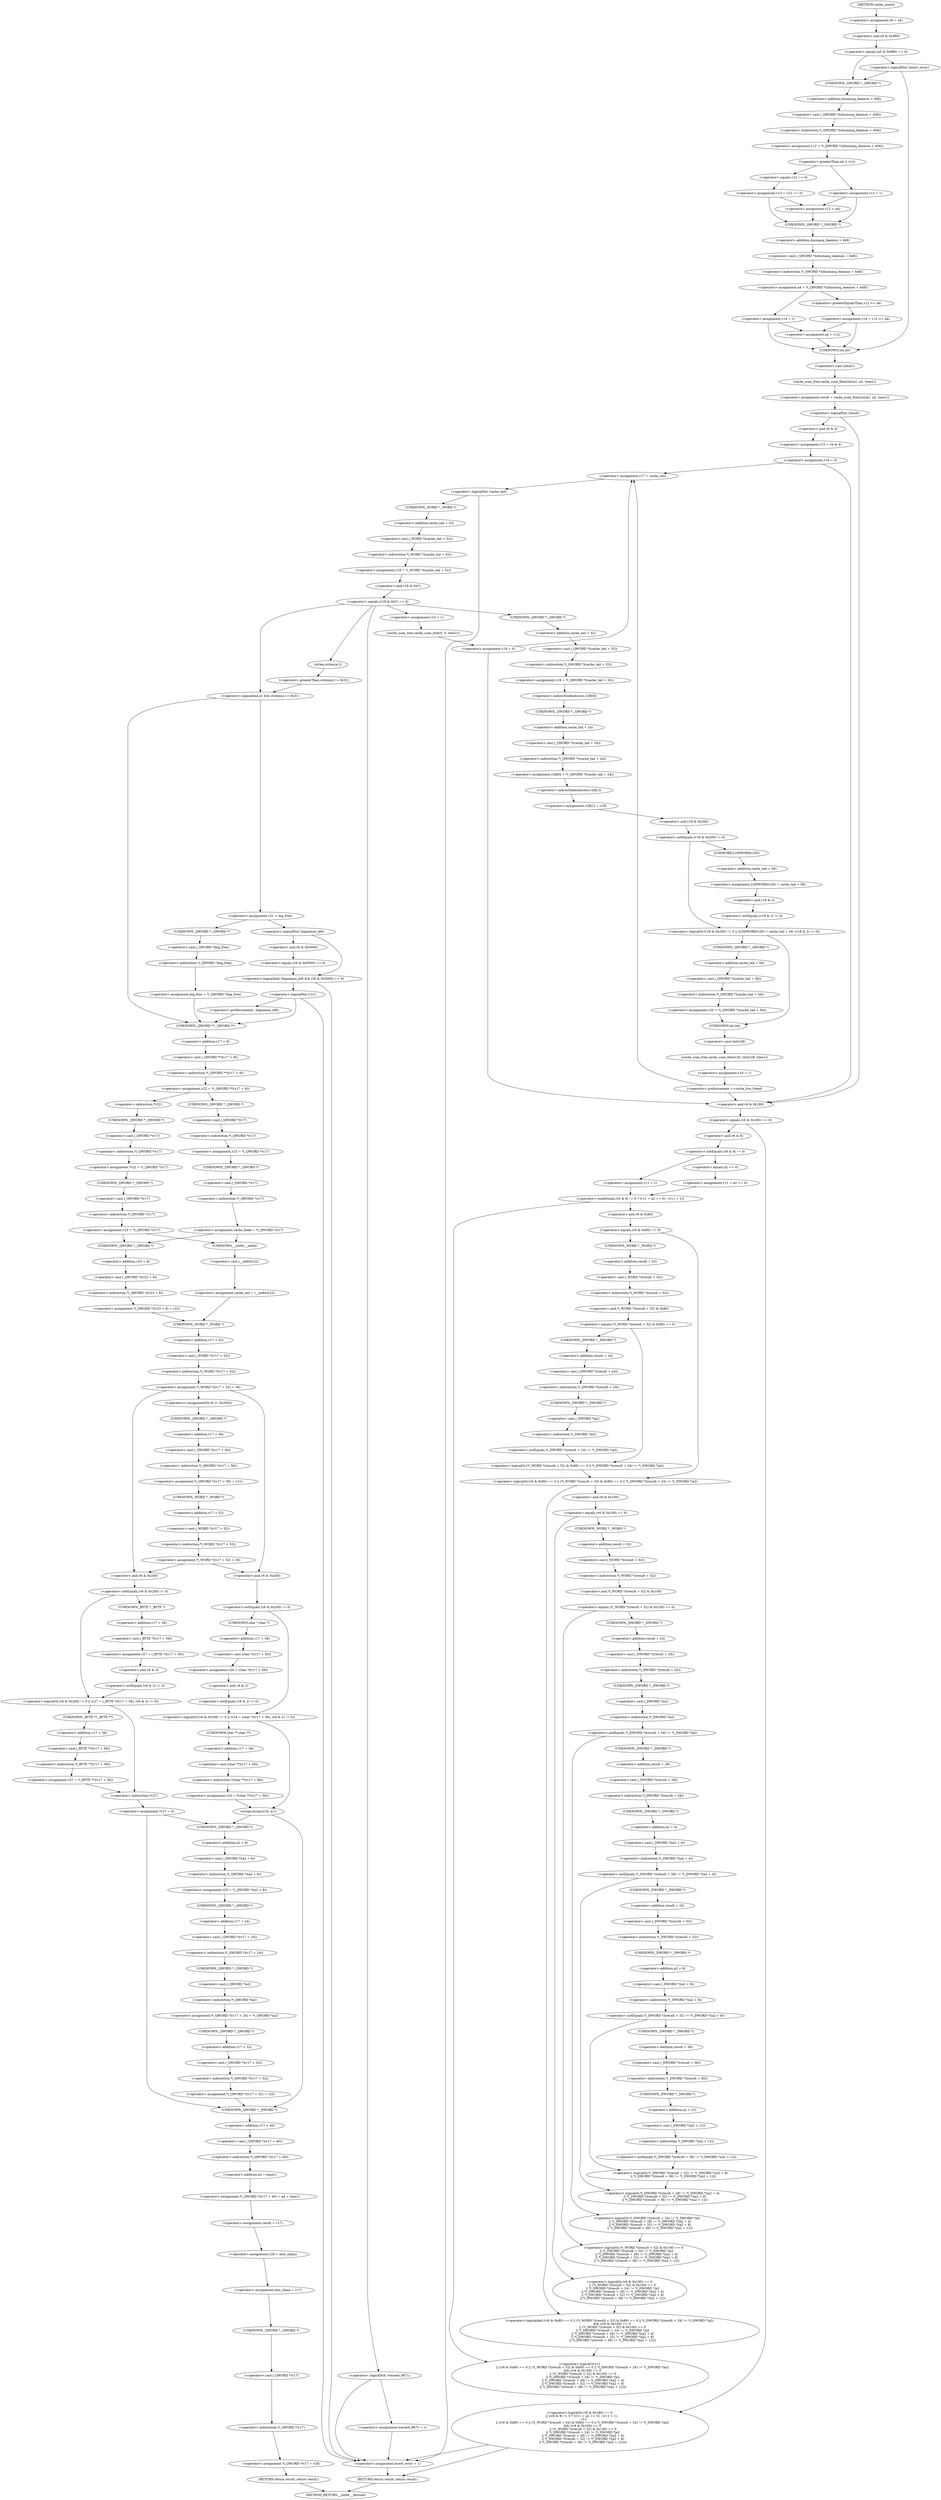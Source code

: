 digraph cache_insert {  
"1000148" [label = "(<operator>.assignment,v6 = a5)" ]
"1000152" [label = "(<operator>.equals,(a5 & 0x980) == 0)" ]
"1000153" [label = "(<operator>.and,a5 & 0x980)" ]
"1000159" [label = "(<operator>.logicalNot,!insert_error)" ]
"1000163" [label = "(<operator>.assignment,v12 = *(_QWORD *)(dnsmasq_daemon + 456))" ]
"1000165" [label = "(<operator>.indirection,*(_QWORD *)(dnsmasq_daemon + 456))" ]
"1000166" [label = "(<operator>.cast,(_QWORD *)(dnsmasq_daemon + 456))" ]
"1000167" [label = "(UNKNOWN,_QWORD *,_QWORD *)" ]
"1000168" [label = "(<operator>.addition,dnsmasq_daemon + 456)" ]
"1000172" [label = "(<operator>.greaterThan,a4 > v12)" ]
"1000175" [label = "(<operator>.assignment,v13 = v12 == 0)" ]
"1000177" [label = "(<operator>.equals,v12 == 0)" ]
"1000181" [label = "(<operator>.assignment,v13 = 1)" ]
"1000186" [label = "(<operator>.assignment,v12 = a4)" ]
"1000189" [label = "(<operator>.assignment,a4 = *(_QWORD *)(dnsmasq_daemon + 448))" ]
"1000191" [label = "(<operator>.indirection,*(_QWORD *)(dnsmasq_daemon + 448))" ]
"1000192" [label = "(<operator>.cast,(_QWORD *)(dnsmasq_daemon + 448))" ]
"1000193" [label = "(UNKNOWN,_QWORD *,_QWORD *)" ]
"1000194" [label = "(<operator>.addition,dnsmasq_daemon + 448)" ]
"1000199" [label = "(<operator>.assignment,v14 = v12 >= a4)" ]
"1000201" [label = "(<operator>.greaterEqualsThan,v12 >= a4)" ]
"1000205" [label = "(<operator>.assignment,v14 = 1)" ]
"1000210" [label = "(<operator>.assignment,a4 = v12)" ]
"1000217" [label = "(<operator>.assignment,result = cache_scan_free((int)a1, a2, time1))" ]
"1000219" [label = "(cache_scan_free,cache_scan_free((int)a1, a2, time1))" ]
"1000220" [label = "(<operator>.cast,(int)a1)" ]
"1000221" [label = "(UNKNOWN,int,int)" ]
"1000226" [label = "(<operator>.logicalNot,!result)" ]
"1000229" [label = "(<operator>.assignment,v15 = v6 & 4)" ]
"1000231" [label = "(<operator>.and,v6 & 4)" ]
"1000234" [label = "(<operator>.assignment,v16 = 0)" ]
"1000240" [label = "(<operator>.assignment,v17 = cache_tail)" ]
"1000244" [label = "(<operator>.logicalNot,!cache_tail)" ]
"1000247" [label = "(<operator>.assignment,v18 = *(_WORD *)(cache_tail + 52))" ]
"1000249" [label = "(<operator>.indirection,*(_WORD *)(cache_tail + 52))" ]
"1000250" [label = "(<operator>.cast,(_WORD *)(cache_tail + 52))" ]
"1000251" [label = "(UNKNOWN,_WORD *,_WORD *)" ]
"1000252" [label = "(<operator>.addition,cache_tail + 52)" ]
"1000256" [label = "(<operator>.equals,(v18 & 0xC) == 0)" ]
"1000257" [label = "(<operator>.and,v18 & 0xC)" ]
"1000263" [label = "(<operator>.logicalAnd,a1 && strlen(a1) > 0x31)" ]
"1000265" [label = "(<operator>.greaterThan,strlen(a1) > 0x31)" ]
"1000266" [label = "(strlen,strlen(a1))" ]
"1000270" [label = "(<operator>.assignment,v21 = big_free)" ]
"1000276" [label = "(<operator>.assignment,big_free = *(_QWORD *)big_free)" ]
"1000278" [label = "(<operator>.indirection,*(_QWORD *)big_free)" ]
"1000279" [label = "(<operator>.cast,(_QWORD *)big_free)" ]
"1000280" [label = "(UNKNOWN,_QWORD *,_QWORD *)" ]
"1000285" [label = "(<operator>.logicalAnd,!bignames_left && (v6 & 0x5000) == 0)" ]
"1000286" [label = "(<operator>.logicalNot,!bignames_left)" ]
"1000288" [label = "(<operator>.equals,(v6 & 0x5000) == 0)" ]
"1000289" [label = "(<operator>.and,v6 & 0x5000)" ]
"1000295" [label = "(<operator>.logicalNot,!v21)" ]
"1000300" [label = "(<operator>.preDecrement,--bignames_left)" ]
"1000305" [label = "(<operator>.assignment,v22 = *(_QWORD **)(v17 + 8))" ]
"1000307" [label = "(<operator>.indirection,*(_QWORD **)(v17 + 8))" ]
"1000308" [label = "(<operator>.cast,(_QWORD **)(v17 + 8))" ]
"1000309" [label = "(UNKNOWN,_QWORD **,_QWORD **)" ]
"1000310" [label = "(<operator>.addition,v17 + 8)" ]
"1000316" [label = "(<operator>.assignment,*v22 = *(_QWORD *)v17)" ]
"1000317" [label = "(<operator>.indirection,*v22)" ]
"1000319" [label = "(<operator>.indirection,*(_QWORD *)v17)" ]
"1000320" [label = "(<operator>.cast,(_QWORD *)v17)" ]
"1000321" [label = "(UNKNOWN,_QWORD *,_QWORD *)" ]
"1000323" [label = "(<operator>.assignment,v23 = *(_QWORD *)v17)" ]
"1000325" [label = "(<operator>.indirection,*(_QWORD *)v17)" ]
"1000326" [label = "(<operator>.cast,(_QWORD *)v17)" ]
"1000327" [label = "(UNKNOWN,_QWORD *,_QWORD *)" ]
"1000331" [label = "(<operator>.assignment,v23 = *(_QWORD *)v17)" ]
"1000333" [label = "(<operator>.indirection,*(_QWORD *)v17)" ]
"1000334" [label = "(<operator>.cast,(_QWORD *)v17)" ]
"1000335" [label = "(UNKNOWN,_QWORD *,_QWORD *)" ]
"1000337" [label = "(<operator>.assignment,cache_head = *(_QWORD *)v17)" ]
"1000339" [label = "(<operator>.indirection,*(_QWORD *)v17)" ]
"1000340" [label = "(<operator>.cast,(_QWORD *)v17)" ]
"1000341" [label = "(UNKNOWN,_QWORD *,_QWORD *)" ]
"1000345" [label = "(<operator>.assignment,*(_QWORD *)(v23 + 8) = v22)" ]
"1000346" [label = "(<operator>.indirection,*(_QWORD *)(v23 + 8))" ]
"1000347" [label = "(<operator>.cast,(_QWORD *)(v23 + 8))" ]
"1000348" [label = "(UNKNOWN,_QWORD *,_QWORD *)" ]
"1000349" [label = "(<operator>.addition,v23 + 8)" ]
"1000354" [label = "(<operator>.assignment,cache_tail = (__int64)v22)" ]
"1000356" [label = "(<operator>.cast,(__int64)v22)" ]
"1000357" [label = "(UNKNOWN,__int64,__int64)" ]
"1000359" [label = "(<operator>.assignment,*(_WORD *)(v17 + 52) = v6)" ]
"1000360" [label = "(<operator>.indirection,*(_WORD *)(v17 + 52))" ]
"1000361" [label = "(<operator>.cast,(_WORD *)(v17 + 52))" ]
"1000362" [label = "(UNKNOWN,_WORD *,_WORD *)" ]
"1000363" [label = "(<operator>.addition,v17 + 52)" ]
"1000370" [label = "(<operators>.assignmentOr,v6 |= 0x200u)" ]
"1000373" [label = "(<operator>.assignment,*(_QWORD *)(v17 + 56) = v21)" ]
"1000374" [label = "(<operator>.indirection,*(_QWORD *)(v17 + 56))" ]
"1000375" [label = "(<operator>.cast,(_QWORD *)(v17 + 56))" ]
"1000376" [label = "(UNKNOWN,_QWORD *,_QWORD *)" ]
"1000377" [label = "(<operator>.addition,v17 + 56)" ]
"1000381" [label = "(<operator>.assignment,*(_WORD *)(v17 + 52) = v6)" ]
"1000382" [label = "(<operator>.indirection,*(_WORD *)(v17 + 52))" ]
"1000383" [label = "(<operator>.cast,(_WORD *)(v17 + 52))" ]
"1000384" [label = "(UNKNOWN,_WORD *,_WORD *)" ]
"1000385" [label = "(<operator>.addition,v17 + 52)" ]
"1000393" [label = "(<operator>.logicalOr,(v6 & 0x200) != 0 || (v24 = (char *)(v17 + 56), (v6 & 2) != 0))" ]
"1000394" [label = "(<operator>.notEquals,(v6 & 0x200) != 0)" ]
"1000395" [label = "(<operator>.and,v6 & 0x200)" ]
"1000400" [label = "(<operator>.assignment,v24 = (char *)(v17 + 56))" ]
"1000402" [label = "(<operator>.cast,(char *)(v17 + 56))" ]
"1000403" [label = "(UNKNOWN,char *,char *)" ]
"1000404" [label = "(<operator>.addition,v17 + 56)" ]
"1000407" [label = "(<operator>.notEquals,(v6 & 2) != 0)" ]
"1000408" [label = "(<operator>.and,v6 & 2)" ]
"1000412" [label = "(<operator>.assignment,v24 = *(char **)(v17 + 56))" ]
"1000414" [label = "(<operator>.indirection,*(char **)(v17 + 56))" ]
"1000415" [label = "(<operator>.cast,(char **)(v17 + 56))" ]
"1000416" [label = "(UNKNOWN,char **,char **)" ]
"1000417" [label = "(<operator>.addition,v17 + 56)" ]
"1000420" [label = "(strcpy,strcpy(v24, a1))" ]
"1000426" [label = "(<operator>.logicalOr,(v6 & 0x200) != 0 || (v27 = (_BYTE *)(v17 + 56), (v6 & 2) != 0))" ]
"1000427" [label = "(<operator>.notEquals,(v6 & 0x200) != 0)" ]
"1000428" [label = "(<operator>.and,v6 & 0x200)" ]
"1000433" [label = "(<operator>.assignment,v27 = (_BYTE *)(v17 + 56))" ]
"1000435" [label = "(<operator>.cast,(_BYTE *)(v17 + 56))" ]
"1000436" [label = "(UNKNOWN,_BYTE *,_BYTE *)" ]
"1000437" [label = "(<operator>.addition,v17 + 56)" ]
"1000440" [label = "(<operator>.notEquals,(v6 & 2) != 0)" ]
"1000441" [label = "(<operator>.and,v6 & 2)" ]
"1000445" [label = "(<operator>.assignment,v27 = *(_BYTE **)(v17 + 56))" ]
"1000447" [label = "(<operator>.indirection,*(_BYTE **)(v17 + 56))" ]
"1000448" [label = "(<operator>.cast,(_BYTE **)(v17 + 56))" ]
"1000449" [label = "(UNKNOWN,_BYTE **,_BYTE **)" ]
"1000450" [label = "(<operator>.addition,v17 + 56)" ]
"1000453" [label = "(<operator>.assignment,*v27 = 0)" ]
"1000454" [label = "(<operator>.indirection,*v27)" ]
"1000460" [label = "(<operator>.assignment,v25 = *(_QWORD *)(a2 + 8))" ]
"1000462" [label = "(<operator>.indirection,*(_QWORD *)(a2 + 8))" ]
"1000463" [label = "(<operator>.cast,(_QWORD *)(a2 + 8))" ]
"1000464" [label = "(UNKNOWN,_QWORD *,_QWORD *)" ]
"1000465" [label = "(<operator>.addition,a2 + 8)" ]
"1000468" [label = "(<operator>.assignment,*(_QWORD *)(v17 + 24) = *(_QWORD *)a2)" ]
"1000469" [label = "(<operator>.indirection,*(_QWORD *)(v17 + 24))" ]
"1000470" [label = "(<operator>.cast,(_QWORD *)(v17 + 24))" ]
"1000471" [label = "(UNKNOWN,_QWORD *,_QWORD *)" ]
"1000472" [label = "(<operator>.addition,v17 + 24)" ]
"1000475" [label = "(<operator>.indirection,*(_QWORD *)a2)" ]
"1000476" [label = "(<operator>.cast,(_QWORD *)a2)" ]
"1000477" [label = "(UNKNOWN,_QWORD *,_QWORD *)" ]
"1000479" [label = "(<operator>.assignment,*(_QWORD *)(v17 + 32) = v25)" ]
"1000480" [label = "(<operator>.indirection,*(_QWORD *)(v17 + 32))" ]
"1000481" [label = "(<operator>.cast,(_QWORD *)(v17 + 32))" ]
"1000482" [label = "(UNKNOWN,_QWORD *,_QWORD *)" ]
"1000483" [label = "(<operator>.addition,v17 + 32)" ]
"1000487" [label = "(<operator>.assignment,*(_QWORD *)(v17 + 40) = a4 + time1)" ]
"1000488" [label = "(<operator>.indirection,*(_QWORD *)(v17 + 40))" ]
"1000489" [label = "(<operator>.cast,(_QWORD *)(v17 + 40))" ]
"1000490" [label = "(UNKNOWN,_QWORD *,_QWORD *)" ]
"1000491" [label = "(<operator>.addition,v17 + 40)" ]
"1000494" [label = "(<operator>.addition,a4 + time1)" ]
"1000497" [label = "(<operator>.assignment,result = v17)" ]
"1000500" [label = "(<operator>.assignment,v26 = new_chain)" ]
"1000503" [label = "(<operator>.assignment,new_chain = v17)" ]
"1000506" [label = "(<operator>.assignment,*(_QWORD *)v17 = v26)" ]
"1000507" [label = "(<operator>.indirection,*(_QWORD *)v17)" ]
"1000508" [label = "(<operator>.cast,(_QWORD *)v17)" ]
"1000509" [label = "(UNKNOWN,_QWORD *,_QWORD *)" ]
"1000512" [label = "(RETURN,return result;,return result;)" ]
"1000518" [label = "(<operator>.logicalNot,!warned_9671)" ]
"1000521" [label = "(<operator>.assignment,warned_9671 = 1)" ]
"1000528" [label = "(<operator>.assignment,v19 = *(_QWORD *)(cache_tail + 32))" ]
"1000530" [label = "(<operator>.indirection,*(_QWORD *)(cache_tail + 32))" ]
"1000531" [label = "(<operator>.cast,(_QWORD *)(cache_tail + 32))" ]
"1000532" [label = "(UNKNOWN,_QWORD *,_QWORD *)" ]
"1000533" [label = "(<operator>.addition,cache_tail + 32)" ]
"1000536" [label = "(<operator>.assignment,v28[0] = *(_QWORD *)(cache_tail + 24))" ]
"1000537" [label = "(<operator>.indirectIndexAccess,v28[0])" ]
"1000540" [label = "(<operator>.indirection,*(_QWORD *)(cache_tail + 24))" ]
"1000541" [label = "(<operator>.cast,(_QWORD *)(cache_tail + 24))" ]
"1000542" [label = "(UNKNOWN,_QWORD *,_QWORD *)" ]
"1000543" [label = "(<operator>.addition,cache_tail + 24)" ]
"1000546" [label = "(<operator>.assignment,v28[1] = v19)" ]
"1000547" [label = "(<operator>.indirectIndexAccess,v28[1])" ]
"1000552" [label = "(<operator>.logicalOr,(v18 & 0x200) != 0 || (LODWORD(v20) = cache_tail + 56, (v18 & 2) != 0))" ]
"1000553" [label = "(<operator>.notEquals,(v18 & 0x200) != 0)" ]
"1000554" [label = "(<operator>.and,v18 & 0x200)" ]
"1000559" [label = "(<operator>.assignment,LODWORD(v20) = cache_tail + 56)" ]
"1000560" [label = "(LODWORD,LODWORD(v20))" ]
"1000562" [label = "(<operator>.addition,cache_tail + 56)" ]
"1000565" [label = "(<operator>.notEquals,(v18 & 2) != 0)" ]
"1000566" [label = "(<operator>.and,v18 & 2)" ]
"1000570" [label = "(<operator>.assignment,v20 = *(_QWORD *)(cache_tail + 56))" ]
"1000572" [label = "(<operator>.indirection,*(_QWORD *)(cache_tail + 56))" ]
"1000573" [label = "(<operator>.cast,(_QWORD *)(cache_tail + 56))" ]
"1000574" [label = "(UNKNOWN,_QWORD *,_QWORD *)" ]
"1000575" [label = "(<operator>.addition,cache_tail + 56)" ]
"1000578" [label = "(cache_scan_free,cache_scan_free(v20, (int)v28, time1))" ]
"1000580" [label = "(<operator>.cast,(int)v28)" ]
"1000581" [label = "(UNKNOWN,int,int)" ]
"1000584" [label = "(<operator>.assignment,v16 = 1)" ]
"1000587" [label = "(<operator>.preIncrement,++cache_live_freed)" ]
"1000591" [label = "(<operator>.assignment,v15 = 1)" ]
"1000594" [label = "(cache_scan_free,cache_scan_free(0, 0, time1))" ]
"1000598" [label = "(<operator>.assignment,v16 = 0)" ]
"1000602" [label = "(<operator>.logicalOr,(v6 & 0x180) == 0\n    || ((v6 & 8) != 0 ? (v11 = a2 == 0) : (v11 = 1),\n        v11\n     || ((v6 & 0x80) == 0 || (*(_WORD *)(result + 52) & 0x80) == 0 || *(_DWORD *)(result + 24) != *(_DWORD *)a2)\n     && ((v6 & 0x100) == 0\n      || (*(_WORD *)(result + 52) & 0x100) == 0\n      || *(_DWORD *)(result + 24) != *(_DWORD *)a2\n      || *(_DWORD *)(result + 28) != *(_DWORD *)(a2 + 4)\n      || *(_DWORD *)(result + 32) != *(_DWORD *)(a2 + 8)\n      || *(_DWORD *)(result + 36) != *(_DWORD *)(a2 + 12))))" ]
"1000603" [label = "(<operator>.equals,(v6 & 0x180) == 0)" ]
"1000604" [label = "(<operator>.and,v6 & 0x180)" ]
"1000609" [label = "(<operator>.conditional,(v6 & 8) != 0 ? (v11 = a2 == 0) : (v11 = 1))" ]
"1000610" [label = "(<operator>.notEquals,(v6 & 8) != 0)" ]
"1000611" [label = "(<operator>.and,v6 & 8)" ]
"1000615" [label = "(<operator>.assignment,v11 = a2 == 0)" ]
"1000617" [label = "(<operator>.equals,a2 == 0)" ]
"1000620" [label = "(<operator>.assignment,v11 = 1)" ]
"1000623" [label = "(<operator>.logicalOr,v11\n     || ((v6 & 0x80) == 0 || (*(_WORD *)(result + 52) & 0x80) == 0 || *(_DWORD *)(result + 24) != *(_DWORD *)a2)\n     && ((v6 & 0x100) == 0\n      || (*(_WORD *)(result + 52) & 0x100) == 0\n      || *(_DWORD *)(result + 24) != *(_DWORD *)a2\n      || *(_DWORD *)(result + 28) != *(_DWORD *)(a2 + 4)\n      || *(_DWORD *)(result + 32) != *(_DWORD *)(a2 + 8)\n      || *(_DWORD *)(result + 36) != *(_DWORD *)(a2 + 12)))" ]
"1000625" [label = "(<operator>.logicalAnd,((v6 & 0x80) == 0 || (*(_WORD *)(result + 52) & 0x80) == 0 || *(_DWORD *)(result + 24) != *(_DWORD *)a2)\n     && ((v6 & 0x100) == 0\n      || (*(_WORD *)(result + 52) & 0x100) == 0\n      || *(_DWORD *)(result + 24) != *(_DWORD *)a2\n      || *(_DWORD *)(result + 28) != *(_DWORD *)(a2 + 4)\n      || *(_DWORD *)(result + 32) != *(_DWORD *)(a2 + 8)\n      || *(_DWORD *)(result + 36) != *(_DWORD *)(a2 + 12)))" ]
"1000626" [label = "(<operator>.logicalOr,(v6 & 0x80) == 0 || (*(_WORD *)(result + 52) & 0x80) == 0 || *(_DWORD *)(result + 24) != *(_DWORD *)a2)" ]
"1000627" [label = "(<operator>.equals,(v6 & 0x80) == 0)" ]
"1000628" [label = "(<operator>.and,v6 & 0x80)" ]
"1000632" [label = "(<operator>.logicalOr,(*(_WORD *)(result + 52) & 0x80) == 0 || *(_DWORD *)(result + 24) != *(_DWORD *)a2)" ]
"1000633" [label = "(<operator>.equals,(*(_WORD *)(result + 52) & 0x80) == 0)" ]
"1000634" [label = "(<operator>.and,*(_WORD *)(result + 52) & 0x80)" ]
"1000635" [label = "(<operator>.indirection,*(_WORD *)(result + 52))" ]
"1000636" [label = "(<operator>.cast,(_WORD *)(result + 52))" ]
"1000637" [label = "(UNKNOWN,_WORD *,_WORD *)" ]
"1000638" [label = "(<operator>.addition,result + 52)" ]
"1000643" [label = "(<operator>.notEquals,*(_DWORD *)(result + 24) != *(_DWORD *)a2)" ]
"1000644" [label = "(<operator>.indirection,*(_DWORD *)(result + 24))" ]
"1000645" [label = "(<operator>.cast,(_DWORD *)(result + 24))" ]
"1000646" [label = "(UNKNOWN,_DWORD *,_DWORD *)" ]
"1000647" [label = "(<operator>.addition,result + 24)" ]
"1000650" [label = "(<operator>.indirection,*(_DWORD *)a2)" ]
"1000651" [label = "(<operator>.cast,(_DWORD *)a2)" ]
"1000652" [label = "(UNKNOWN,_DWORD *,_DWORD *)" ]
"1000654" [label = "(<operator>.logicalOr,(v6 & 0x100) == 0\n      || (*(_WORD *)(result + 52) & 0x100) == 0\n      || *(_DWORD *)(result + 24) != *(_DWORD *)a2\n      || *(_DWORD *)(result + 28) != *(_DWORD *)(a2 + 4)\n      || *(_DWORD *)(result + 32) != *(_DWORD *)(a2 + 8)\n      || *(_DWORD *)(result + 36) != *(_DWORD *)(a2 + 12))" ]
"1000655" [label = "(<operator>.equals,(v6 & 0x100) == 0)" ]
"1000656" [label = "(<operator>.and,v6 & 0x100)" ]
"1000660" [label = "(<operator>.logicalOr,(*(_WORD *)(result + 52) & 0x100) == 0\n      || *(_DWORD *)(result + 24) != *(_DWORD *)a2\n      || *(_DWORD *)(result + 28) != *(_DWORD *)(a2 + 4)\n      || *(_DWORD *)(result + 32) != *(_DWORD *)(a2 + 8)\n      || *(_DWORD *)(result + 36) != *(_DWORD *)(a2 + 12))" ]
"1000661" [label = "(<operator>.equals,(*(_WORD *)(result + 52) & 0x100) == 0)" ]
"1000662" [label = "(<operator>.and,*(_WORD *)(result + 52) & 0x100)" ]
"1000663" [label = "(<operator>.indirection,*(_WORD *)(result + 52))" ]
"1000664" [label = "(<operator>.cast,(_WORD *)(result + 52))" ]
"1000665" [label = "(UNKNOWN,_WORD *,_WORD *)" ]
"1000666" [label = "(<operator>.addition,result + 52)" ]
"1000671" [label = "(<operator>.logicalOr,*(_DWORD *)(result + 24) != *(_DWORD *)a2\n      || *(_DWORD *)(result + 28) != *(_DWORD *)(a2 + 4)\n      || *(_DWORD *)(result + 32) != *(_DWORD *)(a2 + 8)\n      || *(_DWORD *)(result + 36) != *(_DWORD *)(a2 + 12))" ]
"1000672" [label = "(<operator>.notEquals,*(_DWORD *)(result + 24) != *(_DWORD *)a2)" ]
"1000673" [label = "(<operator>.indirection,*(_DWORD *)(result + 24))" ]
"1000674" [label = "(<operator>.cast,(_DWORD *)(result + 24))" ]
"1000675" [label = "(UNKNOWN,_DWORD *,_DWORD *)" ]
"1000676" [label = "(<operator>.addition,result + 24)" ]
"1000679" [label = "(<operator>.indirection,*(_DWORD *)a2)" ]
"1000680" [label = "(<operator>.cast,(_DWORD *)a2)" ]
"1000681" [label = "(UNKNOWN,_DWORD *,_DWORD *)" ]
"1000683" [label = "(<operator>.logicalOr,*(_DWORD *)(result + 28) != *(_DWORD *)(a2 + 4)\n      || *(_DWORD *)(result + 32) != *(_DWORD *)(a2 + 8)\n      || *(_DWORD *)(result + 36) != *(_DWORD *)(a2 + 12))" ]
"1000684" [label = "(<operator>.notEquals,*(_DWORD *)(result + 28) != *(_DWORD *)(a2 + 4))" ]
"1000685" [label = "(<operator>.indirection,*(_DWORD *)(result + 28))" ]
"1000686" [label = "(<operator>.cast,(_DWORD *)(result + 28))" ]
"1000687" [label = "(UNKNOWN,_DWORD *,_DWORD *)" ]
"1000688" [label = "(<operator>.addition,result + 28)" ]
"1000691" [label = "(<operator>.indirection,*(_DWORD *)(a2 + 4))" ]
"1000692" [label = "(<operator>.cast,(_DWORD *)(a2 + 4))" ]
"1000693" [label = "(UNKNOWN,_DWORD *,_DWORD *)" ]
"1000694" [label = "(<operator>.addition,a2 + 4)" ]
"1000697" [label = "(<operator>.logicalOr,*(_DWORD *)(result + 32) != *(_DWORD *)(a2 + 8)\n      || *(_DWORD *)(result + 36) != *(_DWORD *)(a2 + 12))" ]
"1000698" [label = "(<operator>.notEquals,*(_DWORD *)(result + 32) != *(_DWORD *)(a2 + 8))" ]
"1000699" [label = "(<operator>.indirection,*(_DWORD *)(result + 32))" ]
"1000700" [label = "(<operator>.cast,(_DWORD *)(result + 32))" ]
"1000701" [label = "(UNKNOWN,_DWORD *,_DWORD *)" ]
"1000702" [label = "(<operator>.addition,result + 32)" ]
"1000705" [label = "(<operator>.indirection,*(_DWORD *)(a2 + 8))" ]
"1000706" [label = "(<operator>.cast,(_DWORD *)(a2 + 8))" ]
"1000707" [label = "(UNKNOWN,_DWORD *,_DWORD *)" ]
"1000708" [label = "(<operator>.addition,a2 + 8)" ]
"1000711" [label = "(<operator>.notEquals,*(_DWORD *)(result + 36) != *(_DWORD *)(a2 + 12))" ]
"1000712" [label = "(<operator>.indirection,*(_DWORD *)(result + 36))" ]
"1000713" [label = "(<operator>.cast,(_DWORD *)(result + 36))" ]
"1000714" [label = "(UNKNOWN,_DWORD *,_DWORD *)" ]
"1000715" [label = "(<operator>.addition,result + 36)" ]
"1000718" [label = "(<operator>.indirection,*(_DWORD *)(a2 + 12))" ]
"1000719" [label = "(<operator>.cast,(_DWORD *)(a2 + 12))" ]
"1000720" [label = "(UNKNOWN,_DWORD *,_DWORD *)" ]
"1000721" [label = "(<operator>.addition,a2 + 12)" ]
"1000727" [label = "(<operator>.assignment,insert_error = 1)" ]
"1000730" [label = "(RETURN,return result;,return result;)" ]
"1000121" [label = "(METHOD,cache_insert)" ]
"1000732" [label = "(METHOD_RETURN,__int64 __fastcall)" ]
  "1000148" -> "1000153" 
  "1000152" -> "1000159" 
  "1000152" -> "1000167" 
  "1000153" -> "1000152" 
  "1000159" -> "1000221" 
  "1000159" -> "1000167" 
  "1000163" -> "1000172" 
  "1000165" -> "1000163" 
  "1000166" -> "1000165" 
  "1000167" -> "1000168" 
  "1000168" -> "1000166" 
  "1000172" -> "1000177" 
  "1000172" -> "1000181" 
  "1000175" -> "1000186" 
  "1000175" -> "1000193" 
  "1000177" -> "1000175" 
  "1000181" -> "1000186" 
  "1000181" -> "1000193" 
  "1000186" -> "1000193" 
  "1000189" -> "1000201" 
  "1000189" -> "1000205" 
  "1000191" -> "1000189" 
  "1000192" -> "1000191" 
  "1000193" -> "1000194" 
  "1000194" -> "1000192" 
  "1000199" -> "1000210" 
  "1000199" -> "1000221" 
  "1000201" -> "1000199" 
  "1000205" -> "1000210" 
  "1000205" -> "1000221" 
  "1000210" -> "1000221" 
  "1000217" -> "1000226" 
  "1000219" -> "1000217" 
  "1000220" -> "1000219" 
  "1000221" -> "1000220" 
  "1000226" -> "1000231" 
  "1000226" -> "1000604" 
  "1000229" -> "1000234" 
  "1000231" -> "1000229" 
  "1000234" -> "1000240" 
  "1000234" -> "1000604" 
  "1000240" -> "1000244" 
  "1000244" -> "1000727" 
  "1000244" -> "1000251" 
  "1000247" -> "1000257" 
  "1000249" -> "1000247" 
  "1000250" -> "1000249" 
  "1000251" -> "1000252" 
  "1000252" -> "1000250" 
  "1000256" -> "1000263" 
  "1000256" -> "1000266" 
  "1000256" -> "1000518" 
  "1000256" -> "1000532" 
  "1000256" -> "1000591" 
  "1000257" -> "1000256" 
  "1000263" -> "1000270" 
  "1000263" -> "1000309" 
  "1000265" -> "1000263" 
  "1000266" -> "1000265" 
  "1000270" -> "1000280" 
  "1000270" -> "1000286" 
  "1000276" -> "1000309" 
  "1000278" -> "1000276" 
  "1000279" -> "1000278" 
  "1000280" -> "1000279" 
  "1000285" -> "1000727" 
  "1000285" -> "1000295" 
  "1000286" -> "1000285" 
  "1000286" -> "1000289" 
  "1000288" -> "1000285" 
  "1000289" -> "1000288" 
  "1000295" -> "1000727" 
  "1000295" -> "1000300" 
  "1000295" -> "1000309" 
  "1000300" -> "1000309" 
  "1000305" -> "1000317" 
  "1000305" -> "1000335" 
  "1000307" -> "1000305" 
  "1000308" -> "1000307" 
  "1000309" -> "1000310" 
  "1000310" -> "1000308" 
  "1000316" -> "1000327" 
  "1000317" -> "1000321" 
  "1000319" -> "1000316" 
  "1000320" -> "1000319" 
  "1000321" -> "1000320" 
  "1000323" -> "1000348" 
  "1000323" -> "1000357" 
  "1000325" -> "1000323" 
  "1000326" -> "1000325" 
  "1000327" -> "1000326" 
  "1000331" -> "1000341" 
  "1000333" -> "1000331" 
  "1000334" -> "1000333" 
  "1000335" -> "1000334" 
  "1000337" -> "1000348" 
  "1000337" -> "1000357" 
  "1000339" -> "1000337" 
  "1000340" -> "1000339" 
  "1000341" -> "1000340" 
  "1000345" -> "1000362" 
  "1000346" -> "1000345" 
  "1000347" -> "1000346" 
  "1000348" -> "1000349" 
  "1000349" -> "1000347" 
  "1000354" -> "1000362" 
  "1000356" -> "1000354" 
  "1000357" -> "1000356" 
  "1000359" -> "1000370" 
  "1000359" -> "1000395" 
  "1000359" -> "1000428" 
  "1000360" -> "1000359" 
  "1000361" -> "1000360" 
  "1000362" -> "1000363" 
  "1000363" -> "1000361" 
  "1000370" -> "1000376" 
  "1000373" -> "1000384" 
  "1000374" -> "1000373" 
  "1000375" -> "1000374" 
  "1000376" -> "1000377" 
  "1000377" -> "1000375" 
  "1000381" -> "1000395" 
  "1000381" -> "1000428" 
  "1000382" -> "1000381" 
  "1000383" -> "1000382" 
  "1000384" -> "1000385" 
  "1000385" -> "1000383" 
  "1000393" -> "1000416" 
  "1000393" -> "1000420" 
  "1000394" -> "1000393" 
  "1000394" -> "1000403" 
  "1000395" -> "1000394" 
  "1000400" -> "1000408" 
  "1000402" -> "1000400" 
  "1000403" -> "1000404" 
  "1000404" -> "1000402" 
  "1000407" -> "1000393" 
  "1000408" -> "1000407" 
  "1000412" -> "1000420" 
  "1000414" -> "1000412" 
  "1000415" -> "1000414" 
  "1000416" -> "1000417" 
  "1000417" -> "1000415" 
  "1000420" -> "1000490" 
  "1000420" -> "1000464" 
  "1000426" -> "1000449" 
  "1000426" -> "1000454" 
  "1000427" -> "1000426" 
  "1000427" -> "1000436" 
  "1000428" -> "1000427" 
  "1000433" -> "1000441" 
  "1000435" -> "1000433" 
  "1000436" -> "1000437" 
  "1000437" -> "1000435" 
  "1000440" -> "1000426" 
  "1000441" -> "1000440" 
  "1000445" -> "1000454" 
  "1000447" -> "1000445" 
  "1000448" -> "1000447" 
  "1000449" -> "1000450" 
  "1000450" -> "1000448" 
  "1000453" -> "1000490" 
  "1000453" -> "1000464" 
  "1000454" -> "1000453" 
  "1000460" -> "1000471" 
  "1000462" -> "1000460" 
  "1000463" -> "1000462" 
  "1000464" -> "1000465" 
  "1000465" -> "1000463" 
  "1000468" -> "1000482" 
  "1000469" -> "1000477" 
  "1000470" -> "1000469" 
  "1000471" -> "1000472" 
  "1000472" -> "1000470" 
  "1000475" -> "1000468" 
  "1000476" -> "1000475" 
  "1000477" -> "1000476" 
  "1000479" -> "1000490" 
  "1000480" -> "1000479" 
  "1000481" -> "1000480" 
  "1000482" -> "1000483" 
  "1000483" -> "1000481" 
  "1000487" -> "1000497" 
  "1000488" -> "1000494" 
  "1000489" -> "1000488" 
  "1000490" -> "1000491" 
  "1000491" -> "1000489" 
  "1000494" -> "1000487" 
  "1000497" -> "1000500" 
  "1000500" -> "1000503" 
  "1000503" -> "1000509" 
  "1000506" -> "1000512" 
  "1000507" -> "1000506" 
  "1000508" -> "1000507" 
  "1000509" -> "1000508" 
  "1000512" -> "1000732" 
  "1000518" -> "1000521" 
  "1000518" -> "1000727" 
  "1000521" -> "1000727" 
  "1000528" -> "1000537" 
  "1000530" -> "1000528" 
  "1000531" -> "1000530" 
  "1000532" -> "1000533" 
  "1000533" -> "1000531" 
  "1000536" -> "1000547" 
  "1000537" -> "1000542" 
  "1000540" -> "1000536" 
  "1000541" -> "1000540" 
  "1000542" -> "1000543" 
  "1000543" -> "1000541" 
  "1000546" -> "1000554" 
  "1000547" -> "1000546" 
  "1000552" -> "1000574" 
  "1000552" -> "1000581" 
  "1000553" -> "1000552" 
  "1000553" -> "1000560" 
  "1000554" -> "1000553" 
  "1000559" -> "1000566" 
  "1000560" -> "1000562" 
  "1000562" -> "1000559" 
  "1000565" -> "1000552" 
  "1000566" -> "1000565" 
  "1000570" -> "1000581" 
  "1000572" -> "1000570" 
  "1000573" -> "1000572" 
  "1000574" -> "1000575" 
  "1000575" -> "1000573" 
  "1000578" -> "1000584" 
  "1000580" -> "1000578" 
  "1000581" -> "1000580" 
  "1000584" -> "1000587" 
  "1000587" -> "1000240" 
  "1000587" -> "1000604" 
  "1000591" -> "1000594" 
  "1000594" -> "1000598" 
  "1000598" -> "1000240" 
  "1000598" -> "1000604" 
  "1000602" -> "1000727" 
  "1000602" -> "1000730" 
  "1000603" -> "1000602" 
  "1000603" -> "1000611" 
  "1000604" -> "1000603" 
  "1000609" -> "1000623" 
  "1000609" -> "1000628" 
  "1000610" -> "1000617" 
  "1000610" -> "1000620" 
  "1000611" -> "1000610" 
  "1000615" -> "1000609" 
  "1000617" -> "1000615" 
  "1000620" -> "1000609" 
  "1000623" -> "1000602" 
  "1000625" -> "1000623" 
  "1000626" -> "1000625" 
  "1000626" -> "1000656" 
  "1000627" -> "1000637" 
  "1000627" -> "1000626" 
  "1000628" -> "1000627" 
  "1000632" -> "1000626" 
  "1000633" -> "1000646" 
  "1000633" -> "1000632" 
  "1000634" -> "1000633" 
  "1000635" -> "1000634" 
  "1000636" -> "1000635" 
  "1000637" -> "1000638" 
  "1000638" -> "1000636" 
  "1000643" -> "1000632" 
  "1000644" -> "1000652" 
  "1000645" -> "1000644" 
  "1000646" -> "1000647" 
  "1000647" -> "1000645" 
  "1000650" -> "1000643" 
  "1000651" -> "1000650" 
  "1000652" -> "1000651" 
  "1000654" -> "1000625" 
  "1000655" -> "1000665" 
  "1000655" -> "1000654" 
  "1000656" -> "1000655" 
  "1000660" -> "1000654" 
  "1000661" -> "1000675" 
  "1000661" -> "1000660" 
  "1000662" -> "1000661" 
  "1000663" -> "1000662" 
  "1000664" -> "1000663" 
  "1000665" -> "1000666" 
  "1000666" -> "1000664" 
  "1000671" -> "1000660" 
  "1000672" -> "1000687" 
  "1000672" -> "1000671" 
  "1000673" -> "1000681" 
  "1000674" -> "1000673" 
  "1000675" -> "1000676" 
  "1000676" -> "1000674" 
  "1000679" -> "1000672" 
  "1000680" -> "1000679" 
  "1000681" -> "1000680" 
  "1000683" -> "1000671" 
  "1000684" -> "1000701" 
  "1000684" -> "1000683" 
  "1000685" -> "1000693" 
  "1000686" -> "1000685" 
  "1000687" -> "1000688" 
  "1000688" -> "1000686" 
  "1000691" -> "1000684" 
  "1000692" -> "1000691" 
  "1000693" -> "1000694" 
  "1000694" -> "1000692" 
  "1000697" -> "1000683" 
  "1000698" -> "1000714" 
  "1000698" -> "1000697" 
  "1000699" -> "1000707" 
  "1000700" -> "1000699" 
  "1000701" -> "1000702" 
  "1000702" -> "1000700" 
  "1000705" -> "1000698" 
  "1000706" -> "1000705" 
  "1000707" -> "1000708" 
  "1000708" -> "1000706" 
  "1000711" -> "1000697" 
  "1000712" -> "1000720" 
  "1000713" -> "1000712" 
  "1000714" -> "1000715" 
  "1000715" -> "1000713" 
  "1000718" -> "1000711" 
  "1000719" -> "1000718" 
  "1000720" -> "1000721" 
  "1000721" -> "1000719" 
  "1000727" -> "1000730" 
  "1000730" -> "1000732" 
  "1000121" -> "1000148" 
}

